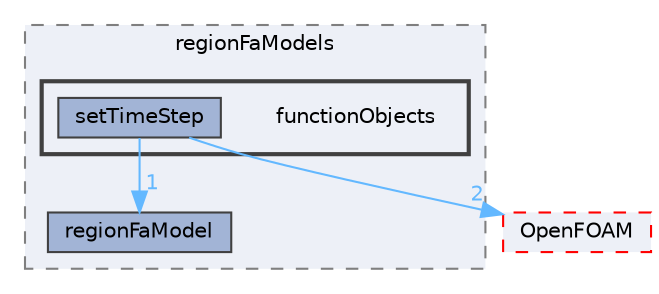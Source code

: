 digraph "src/regionFaModels/functionObjects"
{
 // LATEX_PDF_SIZE
  bgcolor="transparent";
  edge [fontname=Helvetica,fontsize=10,labelfontname=Helvetica,labelfontsize=10];
  node [fontname=Helvetica,fontsize=10,shape=box,height=0.2,width=0.4];
  compound=true
  subgraph clusterdir_256e80909904544129a5af4b82e274ea {
    graph [ bgcolor="#edf0f7", pencolor="grey50", label="regionFaModels", fontname=Helvetica,fontsize=10 style="filled,dashed", URL="dir_256e80909904544129a5af4b82e274ea.html",tooltip=""]
  dir_55fa90e244852d143cc0ad573d47bbe2 [label="regionFaModel", fillcolor="#a2b4d6", color="grey25", style="filled", URL="dir_55fa90e244852d143cc0ad573d47bbe2.html",tooltip=""];
  subgraph clusterdir_5e2211c1c05ef9ddcd72eb4cf61c8931 {
    graph [ bgcolor="#edf0f7", pencolor="grey25", label="", fontname=Helvetica,fontsize=10 style="filled,bold", URL="dir_5e2211c1c05ef9ddcd72eb4cf61c8931.html",tooltip=""]
    dir_5e2211c1c05ef9ddcd72eb4cf61c8931 [shape=plaintext, label="functionObjects"];
  dir_239a840db11a8591157fe12b3712b387 [label="setTimeStep", fillcolor="#a2b4d6", color="grey25", style="filled", URL="dir_239a840db11a8591157fe12b3712b387.html",tooltip=""];
  }
  }
  dir_c5473ff19b20e6ec4dfe5c310b3778a8 [label="OpenFOAM", fillcolor="#edf0f7", color="red", style="filled,dashed", URL="dir_c5473ff19b20e6ec4dfe5c310b3778a8.html",tooltip=""];
  dir_239a840db11a8591157fe12b3712b387->dir_55fa90e244852d143cc0ad573d47bbe2 [headlabel="1", labeldistance=1.5 headhref="dir_003499_003286.html" href="dir_003499_003286.html" color="steelblue1" fontcolor="steelblue1"];
  dir_239a840db11a8591157fe12b3712b387->dir_c5473ff19b20e6ec4dfe5c310b3778a8 [headlabel="2", labeldistance=1.5 headhref="dir_003499_002695.html" href="dir_003499_002695.html" color="steelblue1" fontcolor="steelblue1"];
}
